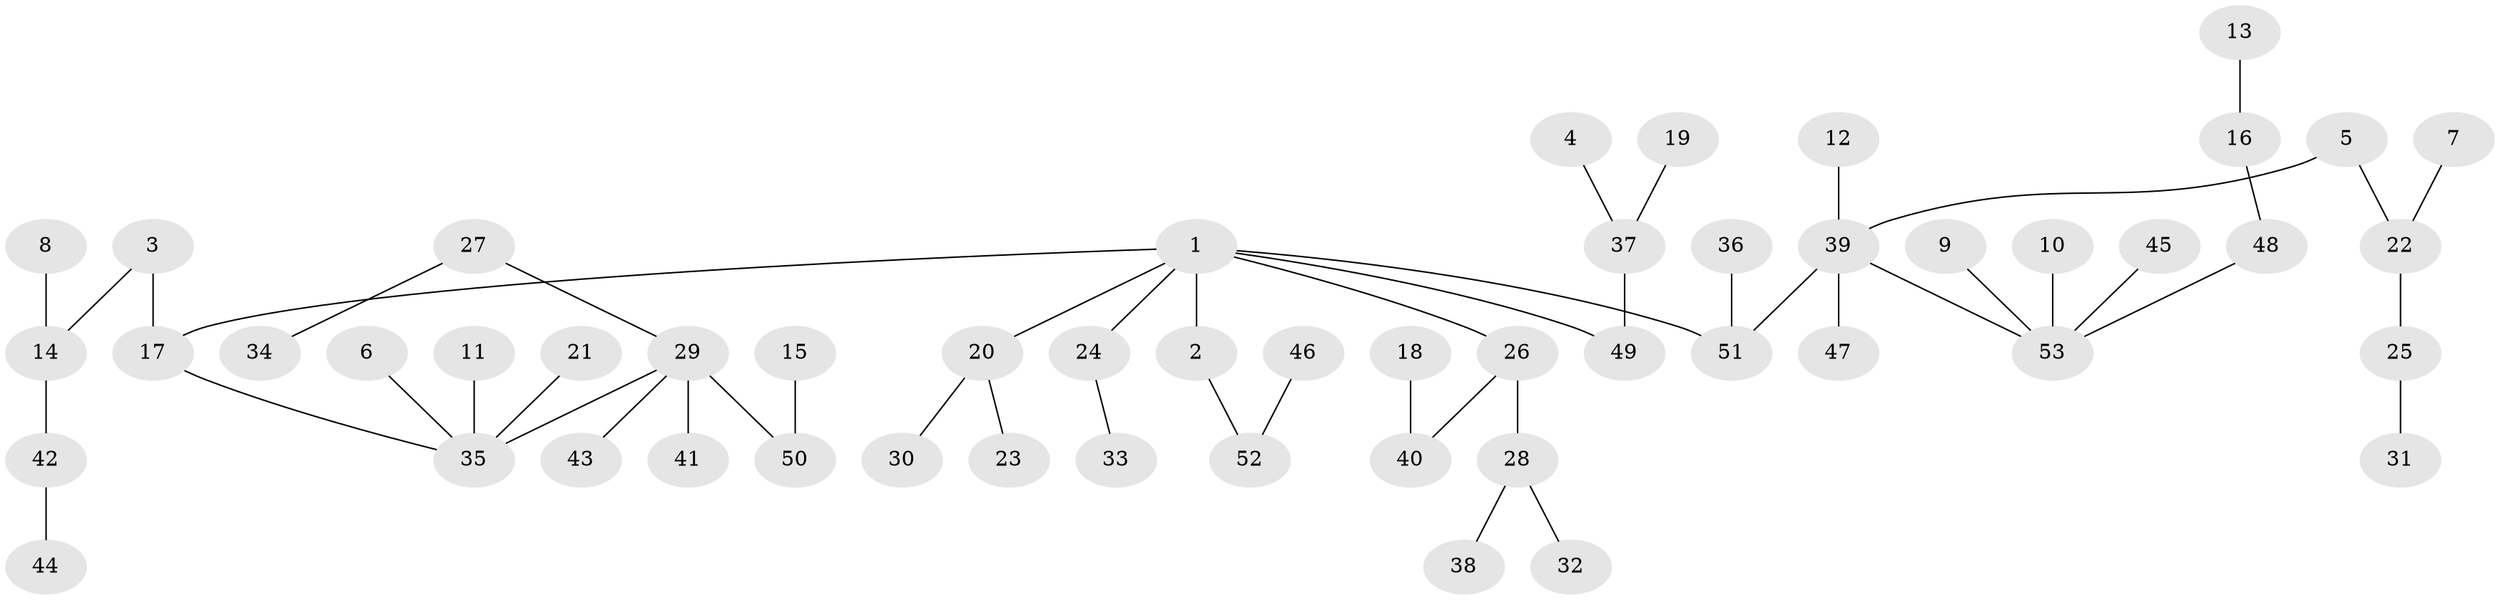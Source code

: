 // original degree distribution, {4: 0.10377358490566038, 5: 0.02830188679245283, 2: 0.24528301886792453, 6: 0.009433962264150943, 3: 0.1320754716981132, 1: 0.4811320754716981}
// Generated by graph-tools (version 1.1) at 2025/50/03/09/25 03:50:22]
// undirected, 53 vertices, 52 edges
graph export_dot {
graph [start="1"]
  node [color=gray90,style=filled];
  1;
  2;
  3;
  4;
  5;
  6;
  7;
  8;
  9;
  10;
  11;
  12;
  13;
  14;
  15;
  16;
  17;
  18;
  19;
  20;
  21;
  22;
  23;
  24;
  25;
  26;
  27;
  28;
  29;
  30;
  31;
  32;
  33;
  34;
  35;
  36;
  37;
  38;
  39;
  40;
  41;
  42;
  43;
  44;
  45;
  46;
  47;
  48;
  49;
  50;
  51;
  52;
  53;
  1 -- 2 [weight=1.0];
  1 -- 17 [weight=1.0];
  1 -- 20 [weight=1.0];
  1 -- 24 [weight=1.0];
  1 -- 26 [weight=1.0];
  1 -- 49 [weight=1.0];
  1 -- 51 [weight=1.0];
  2 -- 52 [weight=1.0];
  3 -- 14 [weight=1.0];
  3 -- 17 [weight=1.0];
  4 -- 37 [weight=1.0];
  5 -- 22 [weight=1.0];
  5 -- 39 [weight=1.0];
  6 -- 35 [weight=1.0];
  7 -- 22 [weight=1.0];
  8 -- 14 [weight=1.0];
  9 -- 53 [weight=1.0];
  10 -- 53 [weight=1.0];
  11 -- 35 [weight=1.0];
  12 -- 39 [weight=1.0];
  13 -- 16 [weight=1.0];
  14 -- 42 [weight=1.0];
  15 -- 50 [weight=1.0];
  16 -- 48 [weight=1.0];
  17 -- 35 [weight=1.0];
  18 -- 40 [weight=1.0];
  19 -- 37 [weight=1.0];
  20 -- 23 [weight=1.0];
  20 -- 30 [weight=1.0];
  21 -- 35 [weight=1.0];
  22 -- 25 [weight=1.0];
  24 -- 33 [weight=1.0];
  25 -- 31 [weight=1.0];
  26 -- 28 [weight=1.0];
  26 -- 40 [weight=1.0];
  27 -- 29 [weight=1.0];
  27 -- 34 [weight=1.0];
  28 -- 32 [weight=1.0];
  28 -- 38 [weight=1.0];
  29 -- 35 [weight=1.0];
  29 -- 41 [weight=1.0];
  29 -- 43 [weight=1.0];
  29 -- 50 [weight=1.0];
  36 -- 51 [weight=1.0];
  37 -- 49 [weight=1.0];
  39 -- 47 [weight=1.0];
  39 -- 51 [weight=1.0];
  39 -- 53 [weight=1.0];
  42 -- 44 [weight=1.0];
  45 -- 53 [weight=1.0];
  46 -- 52 [weight=1.0];
  48 -- 53 [weight=1.0];
}
